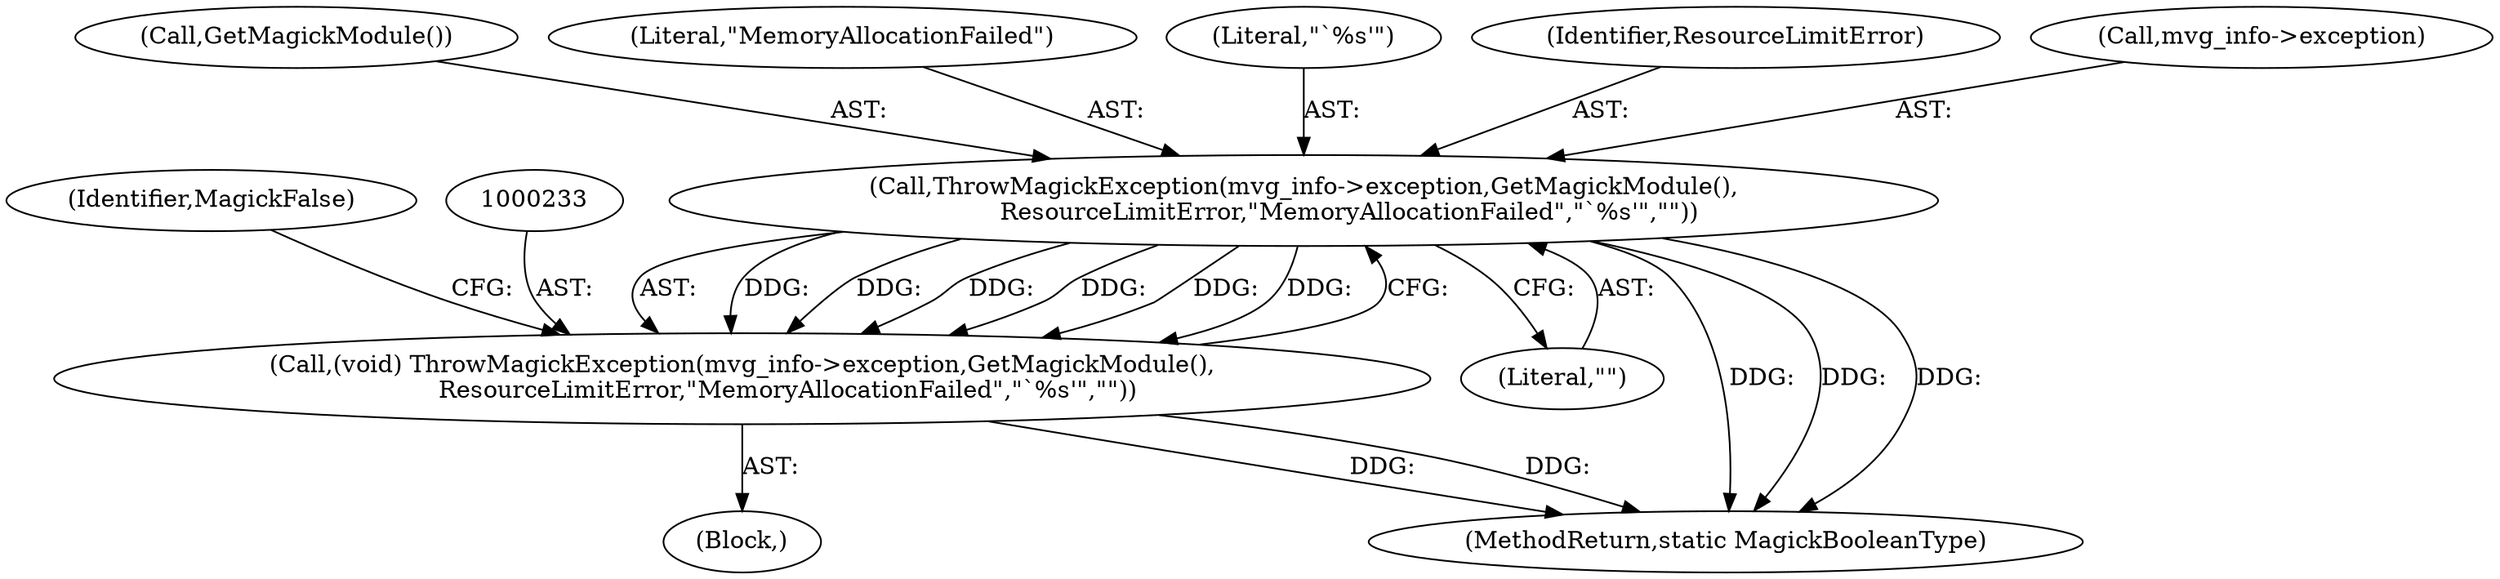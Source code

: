digraph "0_ImageMagick_ecf7c6b288e11e7e7f75387c5e9e93e423b98397@pointer" {
"1000234" [label="(Call,ThrowMagickException(mvg_info->exception,GetMagickModule(),\n            ResourceLimitError,\"MemoryAllocationFailed\",\"`%s'\",\"\"))"];
"1000232" [label="(Call,(void) ThrowMagickException(mvg_info->exception,GetMagickModule(),\n            ResourceLimitError,\"MemoryAllocationFailed\",\"`%s'\",\"\"))"];
"1000238" [label="(Call,GetMagickModule())"];
"1000240" [label="(Literal,\"MemoryAllocationFailed\")"];
"1000232" [label="(Call,(void) ThrowMagickException(mvg_info->exception,GetMagickModule(),\n            ResourceLimitError,\"MemoryAllocationFailed\",\"`%s'\",\"\"))"];
"1000241" [label="(Literal,\"`%s'\")"];
"1000244" [label="(Identifier,MagickFalse)"];
"1000239" [label="(Identifier,ResourceLimitError)"];
"1000235" [label="(Call,mvg_info->exception)"];
"1000231" [label="(Block,)"];
"1000242" [label="(Literal,\"\")"];
"1000234" [label="(Call,ThrowMagickException(mvg_info->exception,GetMagickModule(),\n            ResourceLimitError,\"MemoryAllocationFailed\",\"`%s'\",\"\"))"];
"1000624" [label="(MethodReturn,static MagickBooleanType)"];
"1000234" -> "1000232"  [label="AST: "];
"1000234" -> "1000242"  [label="CFG: "];
"1000235" -> "1000234"  [label="AST: "];
"1000238" -> "1000234"  [label="AST: "];
"1000239" -> "1000234"  [label="AST: "];
"1000240" -> "1000234"  [label="AST: "];
"1000241" -> "1000234"  [label="AST: "];
"1000242" -> "1000234"  [label="AST: "];
"1000232" -> "1000234"  [label="CFG: "];
"1000234" -> "1000624"  [label="DDG: "];
"1000234" -> "1000624"  [label="DDG: "];
"1000234" -> "1000624"  [label="DDG: "];
"1000234" -> "1000232"  [label="DDG: "];
"1000234" -> "1000232"  [label="DDG: "];
"1000234" -> "1000232"  [label="DDG: "];
"1000234" -> "1000232"  [label="DDG: "];
"1000234" -> "1000232"  [label="DDG: "];
"1000234" -> "1000232"  [label="DDG: "];
"1000232" -> "1000231"  [label="AST: "];
"1000233" -> "1000232"  [label="AST: "];
"1000244" -> "1000232"  [label="CFG: "];
"1000232" -> "1000624"  [label="DDG: "];
"1000232" -> "1000624"  [label="DDG: "];
}
